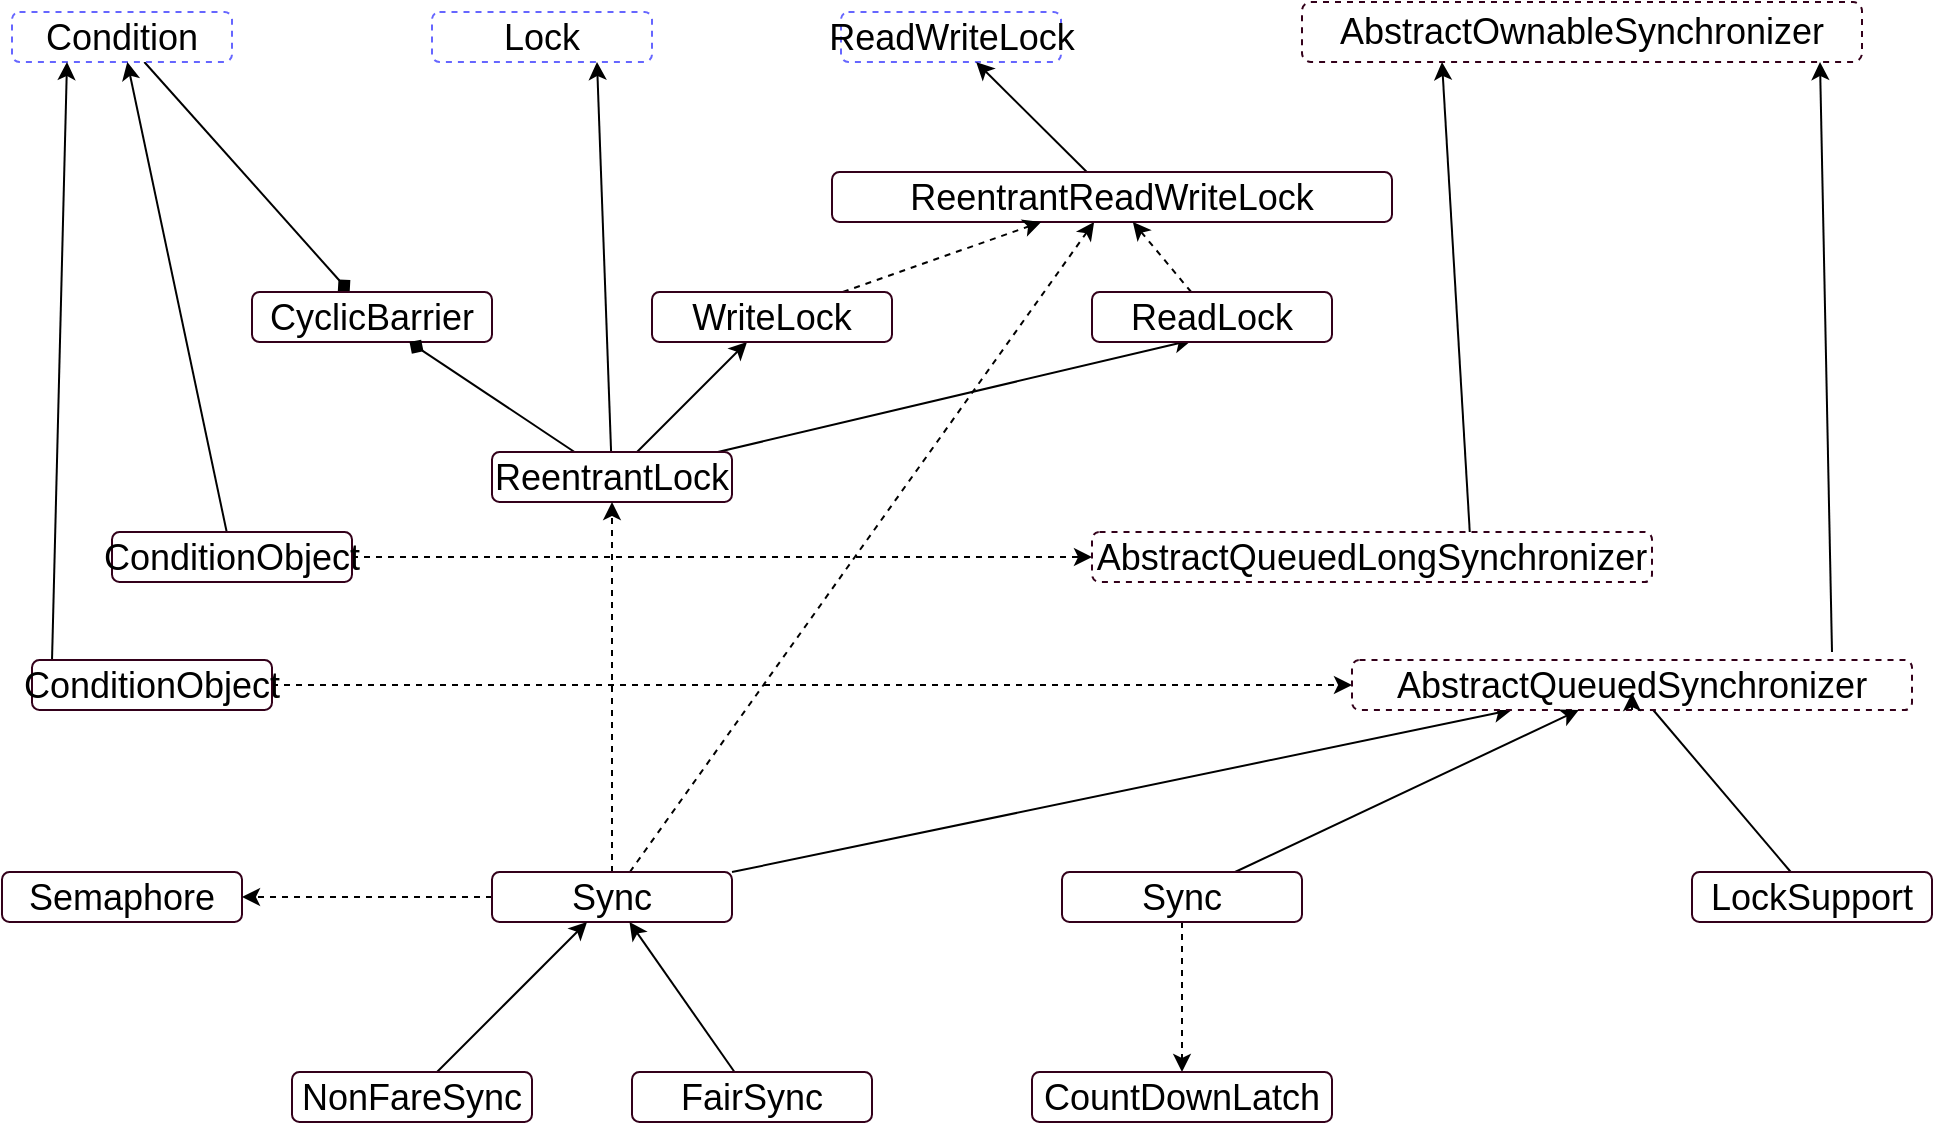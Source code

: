 <mxfile version="20.8.20" type="github">
  <diagram name="第 1 页" id="UNETveQatqymVKGChHbx">
    <mxGraphModel dx="1434" dy="764" grid="1" gridSize="10" guides="1" tooltips="1" connect="1" arrows="1" fold="1" page="1" pageScale="1" pageWidth="1169" pageHeight="827" math="0" shadow="0">
      <root>
        <mxCell id="0" />
        <mxCell id="1" parent="0" />
        <mxCell id="9Edv-Z4N5GT_kh_-HlQX-26" style="edgeStyle=none;rounded=0;orthogonalLoop=1;jettySize=auto;html=1;startArrow=none;startFill=0;endArrow=diamond;endFill=1;fontSize=18;" edge="1" parent="1" source="9Edv-Z4N5GT_kh_-HlQX-1" target="9Edv-Z4N5GT_kh_-HlQX-6">
          <mxGeometry relative="1" as="geometry" />
        </mxCell>
        <mxCell id="9Edv-Z4N5GT_kh_-HlQX-1" value="Condition" style="rounded=1;whiteSpace=wrap;html=1;dashed=1;strokeColor=#6666FF;fontSize=18;" vertex="1" parent="1">
          <mxGeometry x="60" y="90" width="110" height="25" as="geometry" />
        </mxCell>
        <mxCell id="9Edv-Z4N5GT_kh_-HlQX-2" value="Lock" style="rounded=1;whiteSpace=wrap;html=1;dashed=1;strokeColor=#6666FF;fontSize=18;" vertex="1" parent="1">
          <mxGeometry x="270" y="90" width="110" height="25" as="geometry" />
        </mxCell>
        <mxCell id="9Edv-Z4N5GT_kh_-HlQX-3" value="ReadWriteLock" style="rounded=1;whiteSpace=wrap;html=1;dashed=1;strokeColor=#6666FF;fontSize=18;" vertex="1" parent="1">
          <mxGeometry x="474.5" y="90" width="110" height="25" as="geometry" />
        </mxCell>
        <mxCell id="9Edv-Z4N5GT_kh_-HlQX-5" value="AbstractOwnableSynchronizer" style="rounded=1;whiteSpace=wrap;html=1;dashed=1;strokeColor=#33001A;fontSize=18;" vertex="1" parent="1">
          <mxGeometry x="705" y="85" width="280" height="30" as="geometry" />
        </mxCell>
        <mxCell id="9Edv-Z4N5GT_kh_-HlQX-6" value="CyclicBarrier" style="rounded=1;whiteSpace=wrap;html=1;strokeColor=#33001A;fontSize=18;" vertex="1" parent="1">
          <mxGeometry x="180" y="230" width="120" height="25" as="geometry" />
        </mxCell>
        <mxCell id="9Edv-Z4N5GT_kh_-HlQX-28" style="edgeStyle=none;rounded=0;orthogonalLoop=1;jettySize=auto;html=1;startArrow=none;startFill=0;endArrow=diamond;endFill=1;fontSize=18;" edge="1" parent="1" source="9Edv-Z4N5GT_kh_-HlQX-7" target="9Edv-Z4N5GT_kh_-HlQX-6">
          <mxGeometry relative="1" as="geometry" />
        </mxCell>
        <mxCell id="9Edv-Z4N5GT_kh_-HlQX-42" style="edgeStyle=none;rounded=0;orthogonalLoop=1;jettySize=auto;html=1;entryX=0.75;entryY=1;entryDx=0;entryDy=0;startArrow=none;startFill=0;endArrow=classic;endFill=1;fontSize=18;" edge="1" parent="1" source="9Edv-Z4N5GT_kh_-HlQX-7" target="9Edv-Z4N5GT_kh_-HlQX-2">
          <mxGeometry relative="1" as="geometry" />
        </mxCell>
        <mxCell id="9Edv-Z4N5GT_kh_-HlQX-43" style="edgeStyle=none;rounded=0;orthogonalLoop=1;jettySize=auto;html=1;startArrow=none;startFill=0;endArrow=classic;endFill=1;fontSize=18;" edge="1" parent="1" source="9Edv-Z4N5GT_kh_-HlQX-7" target="9Edv-Z4N5GT_kh_-HlQX-15">
          <mxGeometry relative="1" as="geometry" />
        </mxCell>
        <mxCell id="9Edv-Z4N5GT_kh_-HlQX-44" style="edgeStyle=none;rounded=0;orthogonalLoop=1;jettySize=auto;html=1;entryX=0.417;entryY=0.96;entryDx=0;entryDy=0;entryPerimeter=0;startArrow=none;startFill=0;endArrow=classic;endFill=1;fontSize=18;" edge="1" parent="1" source="9Edv-Z4N5GT_kh_-HlQX-7" target="9Edv-Z4N5GT_kh_-HlQX-16">
          <mxGeometry relative="1" as="geometry" />
        </mxCell>
        <mxCell id="9Edv-Z4N5GT_kh_-HlQX-7" value="ReentrantLock" style="rounded=1;whiteSpace=wrap;html=1;strokeColor=#33001A;fontSize=18;" vertex="1" parent="1">
          <mxGeometry x="300" y="310" width="120" height="25" as="geometry" />
        </mxCell>
        <mxCell id="9Edv-Z4N5GT_kh_-HlQX-8" value="Semaphore" style="rounded=1;whiteSpace=wrap;html=1;strokeColor=#33001A;fontSize=18;" vertex="1" parent="1">
          <mxGeometry x="55" y="520" width="120" height="25" as="geometry" />
        </mxCell>
        <mxCell id="9Edv-Z4N5GT_kh_-HlQX-24" style="rounded=0;orthogonalLoop=1;jettySize=auto;html=1;entryX=0.25;entryY=1;entryDx=0;entryDy=0;startArrow=none;startFill=0;exitX=0.083;exitY=0.08;exitDx=0;exitDy=0;exitPerimeter=0;fontSize=18;" edge="1" parent="1" source="9Edv-Z4N5GT_kh_-HlQX-9" target="9Edv-Z4N5GT_kh_-HlQX-1">
          <mxGeometry relative="1" as="geometry">
            <mxPoint x="100" y="410" as="sourcePoint" />
          </mxGeometry>
        </mxCell>
        <mxCell id="9Edv-Z4N5GT_kh_-HlQX-29" style="edgeStyle=none;rounded=0;orthogonalLoop=1;jettySize=auto;html=1;startArrow=none;startFill=0;endArrow=classic;endFill=1;dashed=1;fontSize=18;" edge="1" parent="1" source="9Edv-Z4N5GT_kh_-HlQX-9" target="9Edv-Z4N5GT_kh_-HlQX-19">
          <mxGeometry relative="1" as="geometry" />
        </mxCell>
        <mxCell id="9Edv-Z4N5GT_kh_-HlQX-9" value="ConditionObject" style="rounded=1;whiteSpace=wrap;html=1;strokeColor=#33001A;fontSize=18;" vertex="1" parent="1">
          <mxGeometry x="70" y="414" width="120" height="25" as="geometry" />
        </mxCell>
        <mxCell id="9Edv-Z4N5GT_kh_-HlQX-31" style="edgeStyle=none;rounded=0;orthogonalLoop=1;jettySize=auto;html=1;dashed=1;startArrow=none;startFill=0;endArrow=classic;endFill=1;fontSize=18;" edge="1" parent="1" source="9Edv-Z4N5GT_kh_-HlQX-10" target="9Edv-Z4N5GT_kh_-HlQX-8">
          <mxGeometry relative="1" as="geometry" />
        </mxCell>
        <mxCell id="9Edv-Z4N5GT_kh_-HlQX-35" style="edgeStyle=none;rounded=0;orthogonalLoop=1;jettySize=auto;html=1;startArrow=none;startFill=0;endArrow=classic;endFill=1;fontSize=18;" edge="1" parent="1" source="9Edv-Z4N5GT_kh_-HlQX-10" target="9Edv-Z4N5GT_kh_-HlQX-19">
          <mxGeometry relative="1" as="geometry" />
        </mxCell>
        <mxCell id="9Edv-Z4N5GT_kh_-HlQX-47" style="edgeStyle=none;rounded=0;orthogonalLoop=1;jettySize=auto;html=1;fontSize=18;startArrow=none;startFill=0;endArrow=classic;endFill=1;dashed=1;" edge="1" parent="1" source="9Edv-Z4N5GT_kh_-HlQX-10" target="9Edv-Z4N5GT_kh_-HlQX-7">
          <mxGeometry relative="1" as="geometry" />
        </mxCell>
        <mxCell id="9Edv-Z4N5GT_kh_-HlQX-48" style="edgeStyle=none;rounded=0;orthogonalLoop=1;jettySize=auto;html=1;dashed=1;fontSize=18;startArrow=none;startFill=0;endArrow=classic;endFill=1;" edge="1" parent="1" source="9Edv-Z4N5GT_kh_-HlQX-10" target="9Edv-Z4N5GT_kh_-HlQX-14">
          <mxGeometry relative="1" as="geometry" />
        </mxCell>
        <mxCell id="9Edv-Z4N5GT_kh_-HlQX-10" value="Sync" style="rounded=1;whiteSpace=wrap;html=1;strokeColor=#33001A;fontSize=18;" vertex="1" parent="1">
          <mxGeometry x="300" y="520" width="120" height="25" as="geometry" />
        </mxCell>
        <mxCell id="9Edv-Z4N5GT_kh_-HlQX-33" style="edgeStyle=none;rounded=0;orthogonalLoop=1;jettySize=auto;html=1;startArrow=none;startFill=0;endArrow=classic;endFill=1;fontSize=18;" edge="1" parent="1" source="9Edv-Z4N5GT_kh_-HlQX-11" target="9Edv-Z4N5GT_kh_-HlQX-10">
          <mxGeometry relative="1" as="geometry" />
        </mxCell>
        <mxCell id="9Edv-Z4N5GT_kh_-HlQX-11" value="FairSync" style="rounded=1;whiteSpace=wrap;html=1;strokeColor=#33001A;fontSize=18;" vertex="1" parent="1">
          <mxGeometry x="370" y="620" width="120" height="25" as="geometry" />
        </mxCell>
        <mxCell id="9Edv-Z4N5GT_kh_-HlQX-32" style="edgeStyle=none;rounded=0;orthogonalLoop=1;jettySize=auto;html=1;startArrow=none;startFill=0;endArrow=classic;endFill=1;fontSize=18;" edge="1" parent="1" source="9Edv-Z4N5GT_kh_-HlQX-12" target="9Edv-Z4N5GT_kh_-HlQX-10">
          <mxGeometry relative="1" as="geometry" />
        </mxCell>
        <mxCell id="9Edv-Z4N5GT_kh_-HlQX-12" value="NonFareSync" style="rounded=1;whiteSpace=wrap;html=1;strokeColor=#33001A;fontSize=18;" vertex="1" parent="1">
          <mxGeometry x="200" y="620" width="120" height="25" as="geometry" />
        </mxCell>
        <mxCell id="9Edv-Z4N5GT_kh_-HlQX-25" value="" style="edgeStyle=none;rounded=0;orthogonalLoop=1;jettySize=auto;html=1;startArrow=none;startFill=0;fontSize=18;" edge="1" parent="1" source="9Edv-Z4N5GT_kh_-HlQX-13" target="9Edv-Z4N5GT_kh_-HlQX-1">
          <mxGeometry relative="1" as="geometry" />
        </mxCell>
        <mxCell id="9Edv-Z4N5GT_kh_-HlQX-30" style="edgeStyle=none;rounded=0;orthogonalLoop=1;jettySize=auto;html=1;startArrow=none;startFill=0;endArrow=classic;endFill=1;dashed=1;fontSize=18;" edge="1" parent="1" source="9Edv-Z4N5GT_kh_-HlQX-13" target="9Edv-Z4N5GT_kh_-HlQX-18">
          <mxGeometry relative="1" as="geometry" />
        </mxCell>
        <mxCell id="9Edv-Z4N5GT_kh_-HlQX-13" value="ConditionObject" style="rounded=1;whiteSpace=wrap;html=1;strokeColor=#33001A;fontSize=18;" vertex="1" parent="1">
          <mxGeometry x="110" y="350" width="120" height="25" as="geometry" />
        </mxCell>
        <mxCell id="9Edv-Z4N5GT_kh_-HlQX-41" style="edgeStyle=none;rounded=0;orthogonalLoop=1;jettySize=auto;html=1;startArrow=none;startFill=0;endArrow=classic;endFill=1;fontSize=18;" edge="1" parent="1" source="9Edv-Z4N5GT_kh_-HlQX-14" target="9Edv-Z4N5GT_kh_-HlQX-3">
          <mxGeometry relative="1" as="geometry" />
        </mxCell>
        <mxCell id="9Edv-Z4N5GT_kh_-HlQX-14" value="ReentrantReadWriteLock" style="rounded=1;whiteSpace=wrap;html=1;strokeColor=#33001A;fontSize=18;" vertex="1" parent="1">
          <mxGeometry x="470" y="170" width="280" height="25" as="geometry" />
        </mxCell>
        <mxCell id="9Edv-Z4N5GT_kh_-HlQX-39" style="edgeStyle=none;rounded=0;orthogonalLoop=1;jettySize=auto;html=1;startArrow=none;startFill=0;endArrow=classic;endFill=1;dashed=1;fontSize=18;" edge="1" parent="1" source="9Edv-Z4N5GT_kh_-HlQX-15" target="9Edv-Z4N5GT_kh_-HlQX-14">
          <mxGeometry relative="1" as="geometry" />
        </mxCell>
        <mxCell id="9Edv-Z4N5GT_kh_-HlQX-15" value="WriteLock" style="rounded=1;whiteSpace=wrap;html=1;strokeColor=#33001A;fontSize=18;" vertex="1" parent="1">
          <mxGeometry x="380" y="230" width="120" height="25" as="geometry" />
        </mxCell>
        <mxCell id="9Edv-Z4N5GT_kh_-HlQX-40" style="edgeStyle=none;rounded=0;orthogonalLoop=1;jettySize=auto;html=1;dashed=1;startArrow=none;startFill=0;endArrow=classic;endFill=1;fontSize=18;" edge="1" parent="1" source="9Edv-Z4N5GT_kh_-HlQX-16" target="9Edv-Z4N5GT_kh_-HlQX-14">
          <mxGeometry relative="1" as="geometry" />
        </mxCell>
        <mxCell id="9Edv-Z4N5GT_kh_-HlQX-16" value="ReadLock" style="rounded=1;whiteSpace=wrap;html=1;strokeColor=#33001A;fontSize=18;" vertex="1" parent="1">
          <mxGeometry x="600" y="230" width="120" height="25" as="geometry" />
        </mxCell>
        <mxCell id="9Edv-Z4N5GT_kh_-HlQX-38" style="edgeStyle=none;rounded=0;orthogonalLoop=1;jettySize=auto;html=1;startArrow=none;startFill=0;endArrow=classic;endFill=1;fontSize=18;exitX=0.675;exitY=0.08;exitDx=0;exitDy=0;exitPerimeter=0;entryX=0.25;entryY=1;entryDx=0;entryDy=0;" edge="1" parent="1" source="9Edv-Z4N5GT_kh_-HlQX-18" target="9Edv-Z4N5GT_kh_-HlQX-5">
          <mxGeometry relative="1" as="geometry">
            <mxPoint x="745" y="110" as="targetPoint" />
          </mxGeometry>
        </mxCell>
        <mxCell id="9Edv-Z4N5GT_kh_-HlQX-18" value="AbstractQueuedLongSynchronizer" style="rounded=1;whiteSpace=wrap;html=1;strokeColor=#33001A;dashed=1;fontSize=18;" vertex="1" parent="1">
          <mxGeometry x="600" y="350" width="280" height="25" as="geometry" />
        </mxCell>
        <mxCell id="9Edv-Z4N5GT_kh_-HlQX-37" style="edgeStyle=none;rounded=0;orthogonalLoop=1;jettySize=auto;html=1;startArrow=none;startFill=0;endArrow=classic;endFill=1;fontSize=18;entryX=0.925;entryY=1;entryDx=0;entryDy=0;entryPerimeter=0;" edge="1" parent="1" target="9Edv-Z4N5GT_kh_-HlQX-5">
          <mxGeometry relative="1" as="geometry">
            <mxPoint x="970" y="410" as="sourcePoint" />
          </mxGeometry>
        </mxCell>
        <mxCell id="9Edv-Z4N5GT_kh_-HlQX-45" style="edgeStyle=none;rounded=0;orthogonalLoop=1;jettySize=auto;html=1;startArrow=none;startFill=0;endArrow=none;endFill=0;fontSize=18;" edge="1" parent="1" source="9Edv-Z4N5GT_kh_-HlQX-19" target="9Edv-Z4N5GT_kh_-HlQX-22">
          <mxGeometry relative="1" as="geometry" />
        </mxCell>
        <mxCell id="9Edv-Z4N5GT_kh_-HlQX-19" value="AbstractQueuedSynchronizer" style="rounded=1;whiteSpace=wrap;html=1;strokeColor=#33001A;dashed=1;fontSize=18;" vertex="1" parent="1">
          <mxGeometry x="730" y="414" width="280" height="25" as="geometry" />
        </mxCell>
        <mxCell id="9Edv-Z4N5GT_kh_-HlQX-34" style="edgeStyle=none;rounded=0;orthogonalLoop=1;jettySize=auto;html=1;startArrow=none;startFill=0;endArrow=classic;endFill=1;dashed=1;fontSize=18;" edge="1" parent="1" source="9Edv-Z4N5GT_kh_-HlQX-20" target="9Edv-Z4N5GT_kh_-HlQX-21">
          <mxGeometry relative="1" as="geometry" />
        </mxCell>
        <mxCell id="9Edv-Z4N5GT_kh_-HlQX-36" style="edgeStyle=none;rounded=0;orthogonalLoop=1;jettySize=auto;html=1;startArrow=none;startFill=0;endArrow=classic;endFill=1;fontSize=18;" edge="1" parent="1" source="9Edv-Z4N5GT_kh_-HlQX-20" target="9Edv-Z4N5GT_kh_-HlQX-19">
          <mxGeometry relative="1" as="geometry" />
        </mxCell>
        <mxCell id="9Edv-Z4N5GT_kh_-HlQX-20" value="Sync" style="rounded=1;whiteSpace=wrap;html=1;strokeColor=#33001A;fontSize=18;" vertex="1" parent="1">
          <mxGeometry x="585" y="520" width="120" height="25" as="geometry" />
        </mxCell>
        <mxCell id="9Edv-Z4N5GT_kh_-HlQX-21" value="CountDownLatch" style="rounded=1;whiteSpace=wrap;html=1;strokeColor=#33001A;fontSize=18;" vertex="1" parent="1">
          <mxGeometry x="570" y="620" width="150" height="25" as="geometry" />
        </mxCell>
        <mxCell id="9Edv-Z4N5GT_kh_-HlQX-22" value="LockSupport" style="rounded=1;whiteSpace=wrap;html=1;strokeColor=#33001A;fontSize=18;" vertex="1" parent="1">
          <mxGeometry x="900" y="520" width="120" height="25" as="geometry" />
        </mxCell>
        <mxCell id="9Edv-Z4N5GT_kh_-HlQX-23" style="edgeStyle=orthogonalEdgeStyle;rounded=0;orthogonalLoop=1;jettySize=auto;html=1;exitX=0.5;exitY=1;exitDx=0;exitDy=0;entryX=0.5;entryY=0.66;entryDx=0;entryDy=0;entryPerimeter=0;fontSize=18;" edge="1" parent="1" source="9Edv-Z4N5GT_kh_-HlQX-19" target="9Edv-Z4N5GT_kh_-HlQX-19">
          <mxGeometry relative="1" as="geometry" />
        </mxCell>
      </root>
    </mxGraphModel>
  </diagram>
</mxfile>
